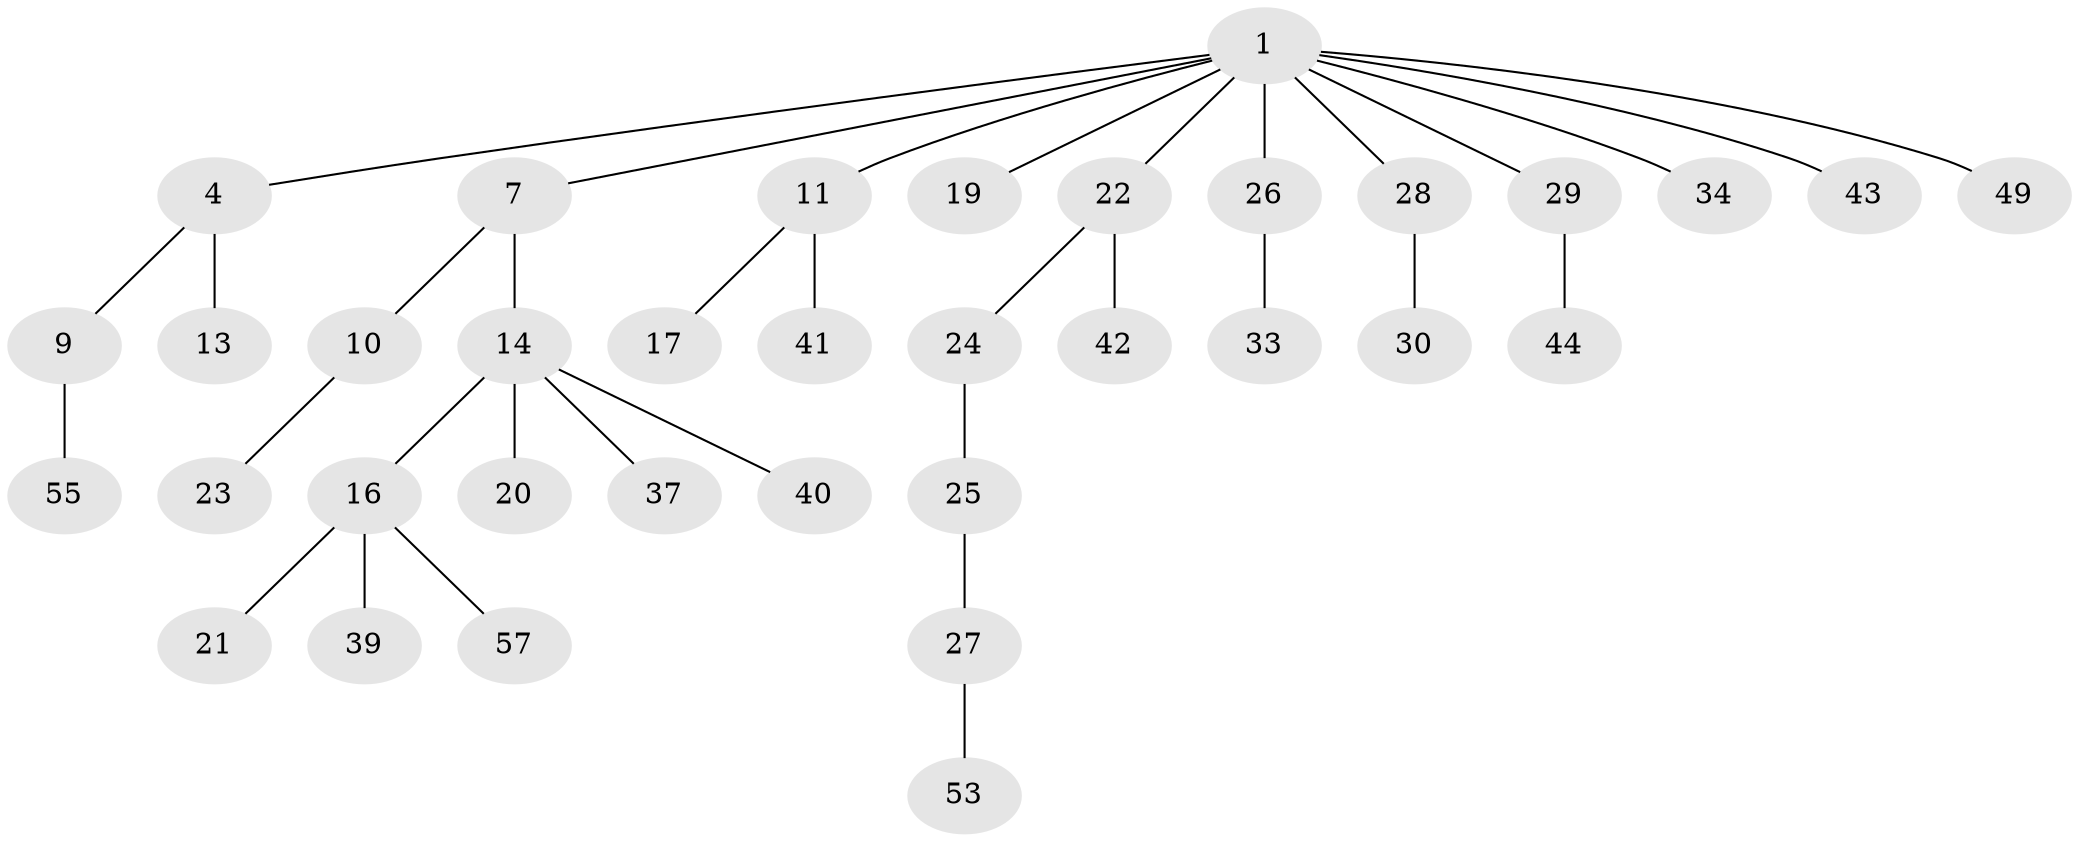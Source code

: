// original degree distribution, {4: 0.06779661016949153, 6: 0.01694915254237288, 2: 0.23728813559322035, 3: 0.15254237288135594, 1: 0.4915254237288136, 5: 0.03389830508474576}
// Generated by graph-tools (version 1.1) at 2025/19/03/04/25 18:19:07]
// undirected, 35 vertices, 34 edges
graph export_dot {
graph [start="1"]
  node [color=gray90,style=filled];
  1 [super="+2+3+5"];
  4 [super="+45"];
  7 [super="+12"];
  9 [super="+18"];
  10;
  11 [super="+35+15"];
  13;
  14;
  16 [super="+38"];
  17 [super="+47"];
  19;
  20;
  21 [super="+58"];
  22;
  23;
  24 [super="+32"];
  25;
  26 [super="+52"];
  27;
  28;
  29;
  30;
  33;
  34 [super="+46+50+48+51"];
  37;
  39;
  40;
  41;
  42;
  43;
  44;
  49;
  53;
  55;
  57;
  1 -- 49;
  1 -- 4;
  1 -- 7;
  1 -- 26;
  1 -- 28;
  1 -- 29;
  1 -- 19;
  1 -- 34;
  1 -- 22;
  1 -- 11;
  1 -- 43;
  4 -- 9;
  4 -- 13;
  7 -- 10;
  7 -- 14;
  9 -- 55;
  10 -- 23;
  11 -- 17;
  11 -- 41;
  14 -- 16;
  14 -- 20;
  14 -- 37;
  14 -- 40;
  16 -- 21;
  16 -- 57;
  16 -- 39;
  22 -- 24;
  22 -- 42;
  24 -- 25;
  25 -- 27;
  26 -- 33;
  27 -- 53;
  28 -- 30;
  29 -- 44;
}
